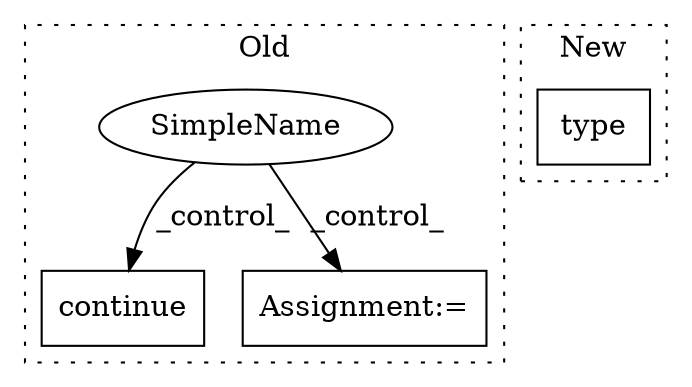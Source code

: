 digraph G {
subgraph cluster0 {
1 [label="continue" a="18" s="3592" l="9" shape="box"];
3 [label="SimpleName" a="42" s="" l="" shape="ellipse"];
4 [label="Assignment:=" a="7" s="3623" l="1" shape="box"];
label = "Old";
style="dotted";
}
subgraph cluster1 {
2 [label="type" a="32" s="3514,3530" l="5,1" shape="box"];
label = "New";
style="dotted";
}
3 -> 4 [label="_control_"];
3 -> 1 [label="_control_"];
}